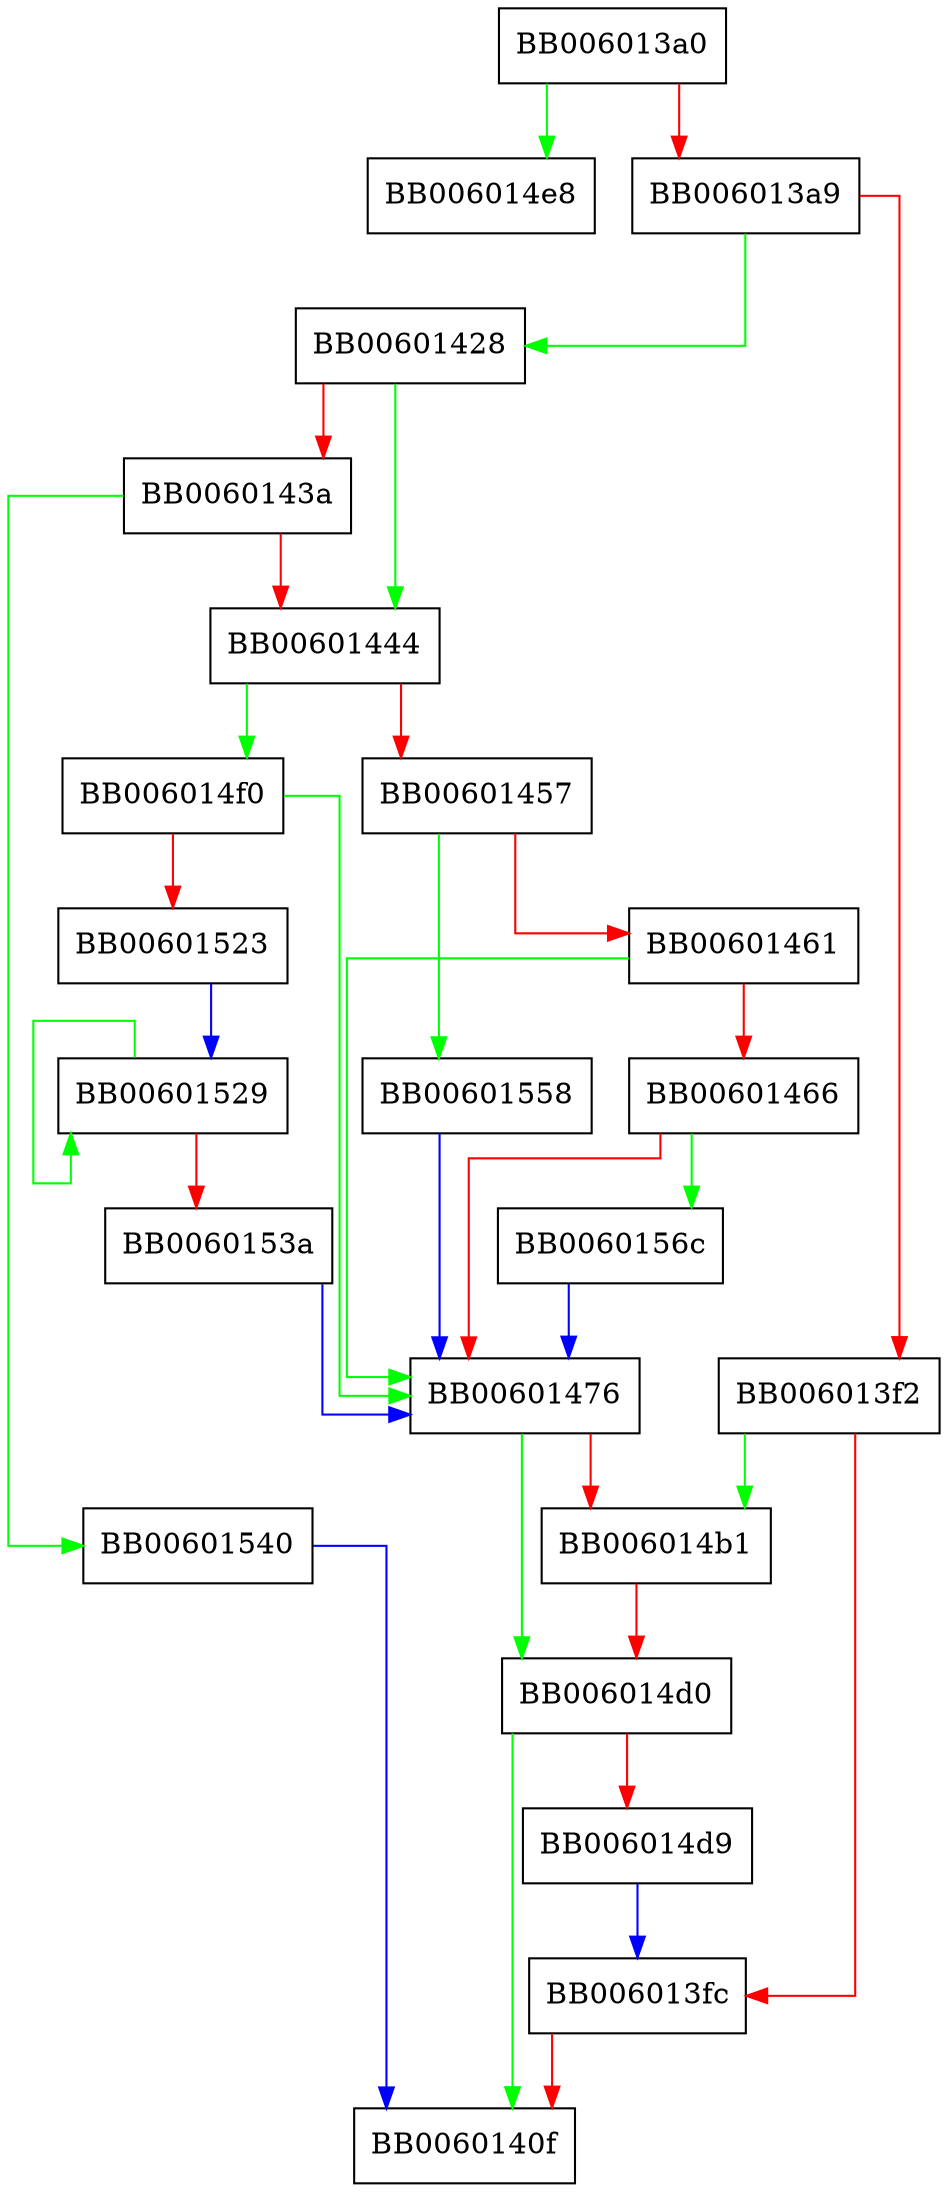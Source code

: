 digraph MD5_Update {
  node [shape="box"];
  graph [splines=ortho];
  BB006013a0 -> BB006014e8 [color="green"];
  BB006013a0 -> BB006013a9 [color="red"];
  BB006013a9 -> BB00601428 [color="green"];
  BB006013a9 -> BB006013f2 [color="red"];
  BB006013f2 -> BB006014b1 [color="green"];
  BB006013f2 -> BB006013fc [color="red"];
  BB006013fc -> BB0060140f [color="red"];
  BB00601428 -> BB00601444 [color="green"];
  BB00601428 -> BB0060143a [color="red"];
  BB0060143a -> BB00601540 [color="green"];
  BB0060143a -> BB00601444 [color="red"];
  BB00601444 -> BB006014f0 [color="green"];
  BB00601444 -> BB00601457 [color="red"];
  BB00601457 -> BB00601558 [color="green"];
  BB00601457 -> BB00601461 [color="red"];
  BB00601461 -> BB00601476 [color="green"];
  BB00601461 -> BB00601466 [color="red"];
  BB00601466 -> BB0060156c [color="green"];
  BB00601466 -> BB00601476 [color="red"];
  BB00601476 -> BB006014d0 [color="green"];
  BB00601476 -> BB006014b1 [color="red"];
  BB006014b1 -> BB006014d0 [color="red"];
  BB006014d0 -> BB0060140f [color="green"];
  BB006014d0 -> BB006014d9 [color="red"];
  BB006014d9 -> BB006013fc [color="blue"];
  BB006014f0 -> BB00601476 [color="green"];
  BB006014f0 -> BB00601523 [color="red"];
  BB00601523 -> BB00601529 [color="blue"];
  BB00601529 -> BB00601529 [color="green"];
  BB00601529 -> BB0060153a [color="red"];
  BB0060153a -> BB00601476 [color="blue"];
  BB00601540 -> BB0060140f [color="blue"];
  BB00601558 -> BB00601476 [color="blue"];
  BB0060156c -> BB00601476 [color="blue"];
}